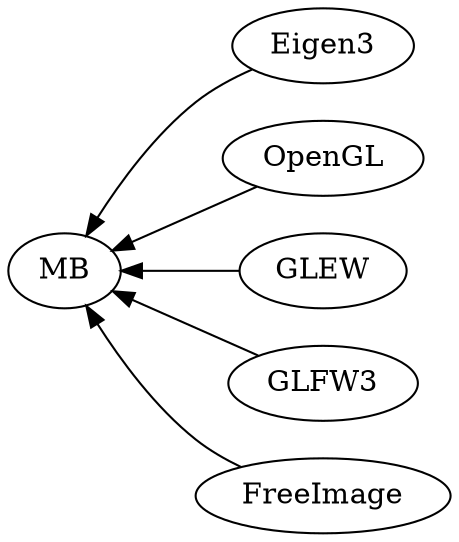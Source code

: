 strict digraph G { rankdir="RL";      MB [label="MB"]
Eigen3 [style=solid, label="Eigen3"]
;"Eigen3" -> "MB" [style=solid]
MB [label="MB"]
OpenGL [style=solid, label="OpenGL"]
;"OpenGL" -> "MB" [style=solid]
MB [label="MB"]
GLEW [style=solid, label="GLEW"]
;"GLEW" -> "MB" [style=solid]
MB [label="MB"]
GLFW3 [style=solid, label="GLFW3"]
;"GLFW3" -> "MB" [style=solid]
MB [label="MB"]
FreeImage [style=solid, label="FreeImage"]
;"FreeImage" -> "MB" [style=solid]
 }